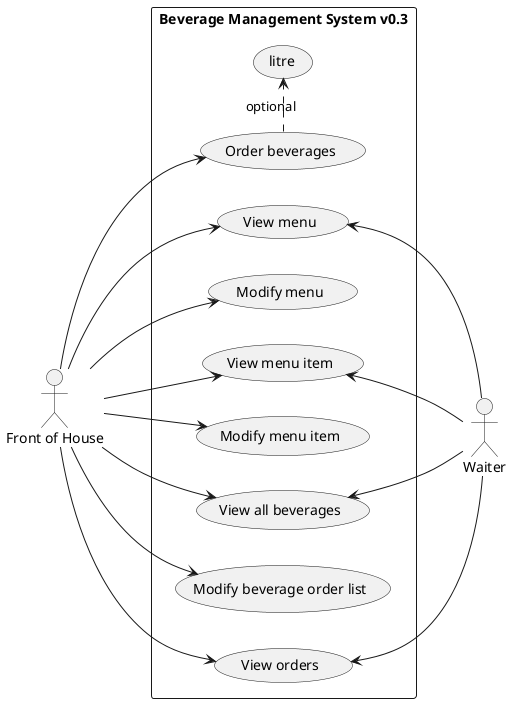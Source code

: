 @startuml

left to right direction

actor "Front of House" as FoH
actor Waiter

rectangle "Beverage Management System v0.3" {
    (View menu) as (MenuView)
    (Modify menu) as (MenuUpdate)

    (View menu item) as (MenuItemView)
    (Modify menu item) as (MenuItemUpdate)

    (View all beverages) as (BeverageAll)
    (Modify beverage order list) as (BeverageUpdate)
    (Order beverages) as (BeverageOrder)
    (View orders) as (BarOrderView)
    (litre) as (BeverageQuantity)
    (BeverageOrder) .> (BeverageQuantity) : optional

    FoH --> (MenuView)
    FoH --> (MenuUpdate)
    FoH --> (MenuItemView)
    FoH --> (MenuItemUpdate)

    FoH --> (BeverageAll)
    FoH --> (BeverageUpdate)
    FoH --> (BeverageOrder)
    FoH --> (BarOrderView)

    (MenuView) <-- Waiter
    (MenuItemView) <-- Waiter
    (BeverageAll) <-- Waiter
    (BarOrderView) <-- Waiter
}

@enduml

